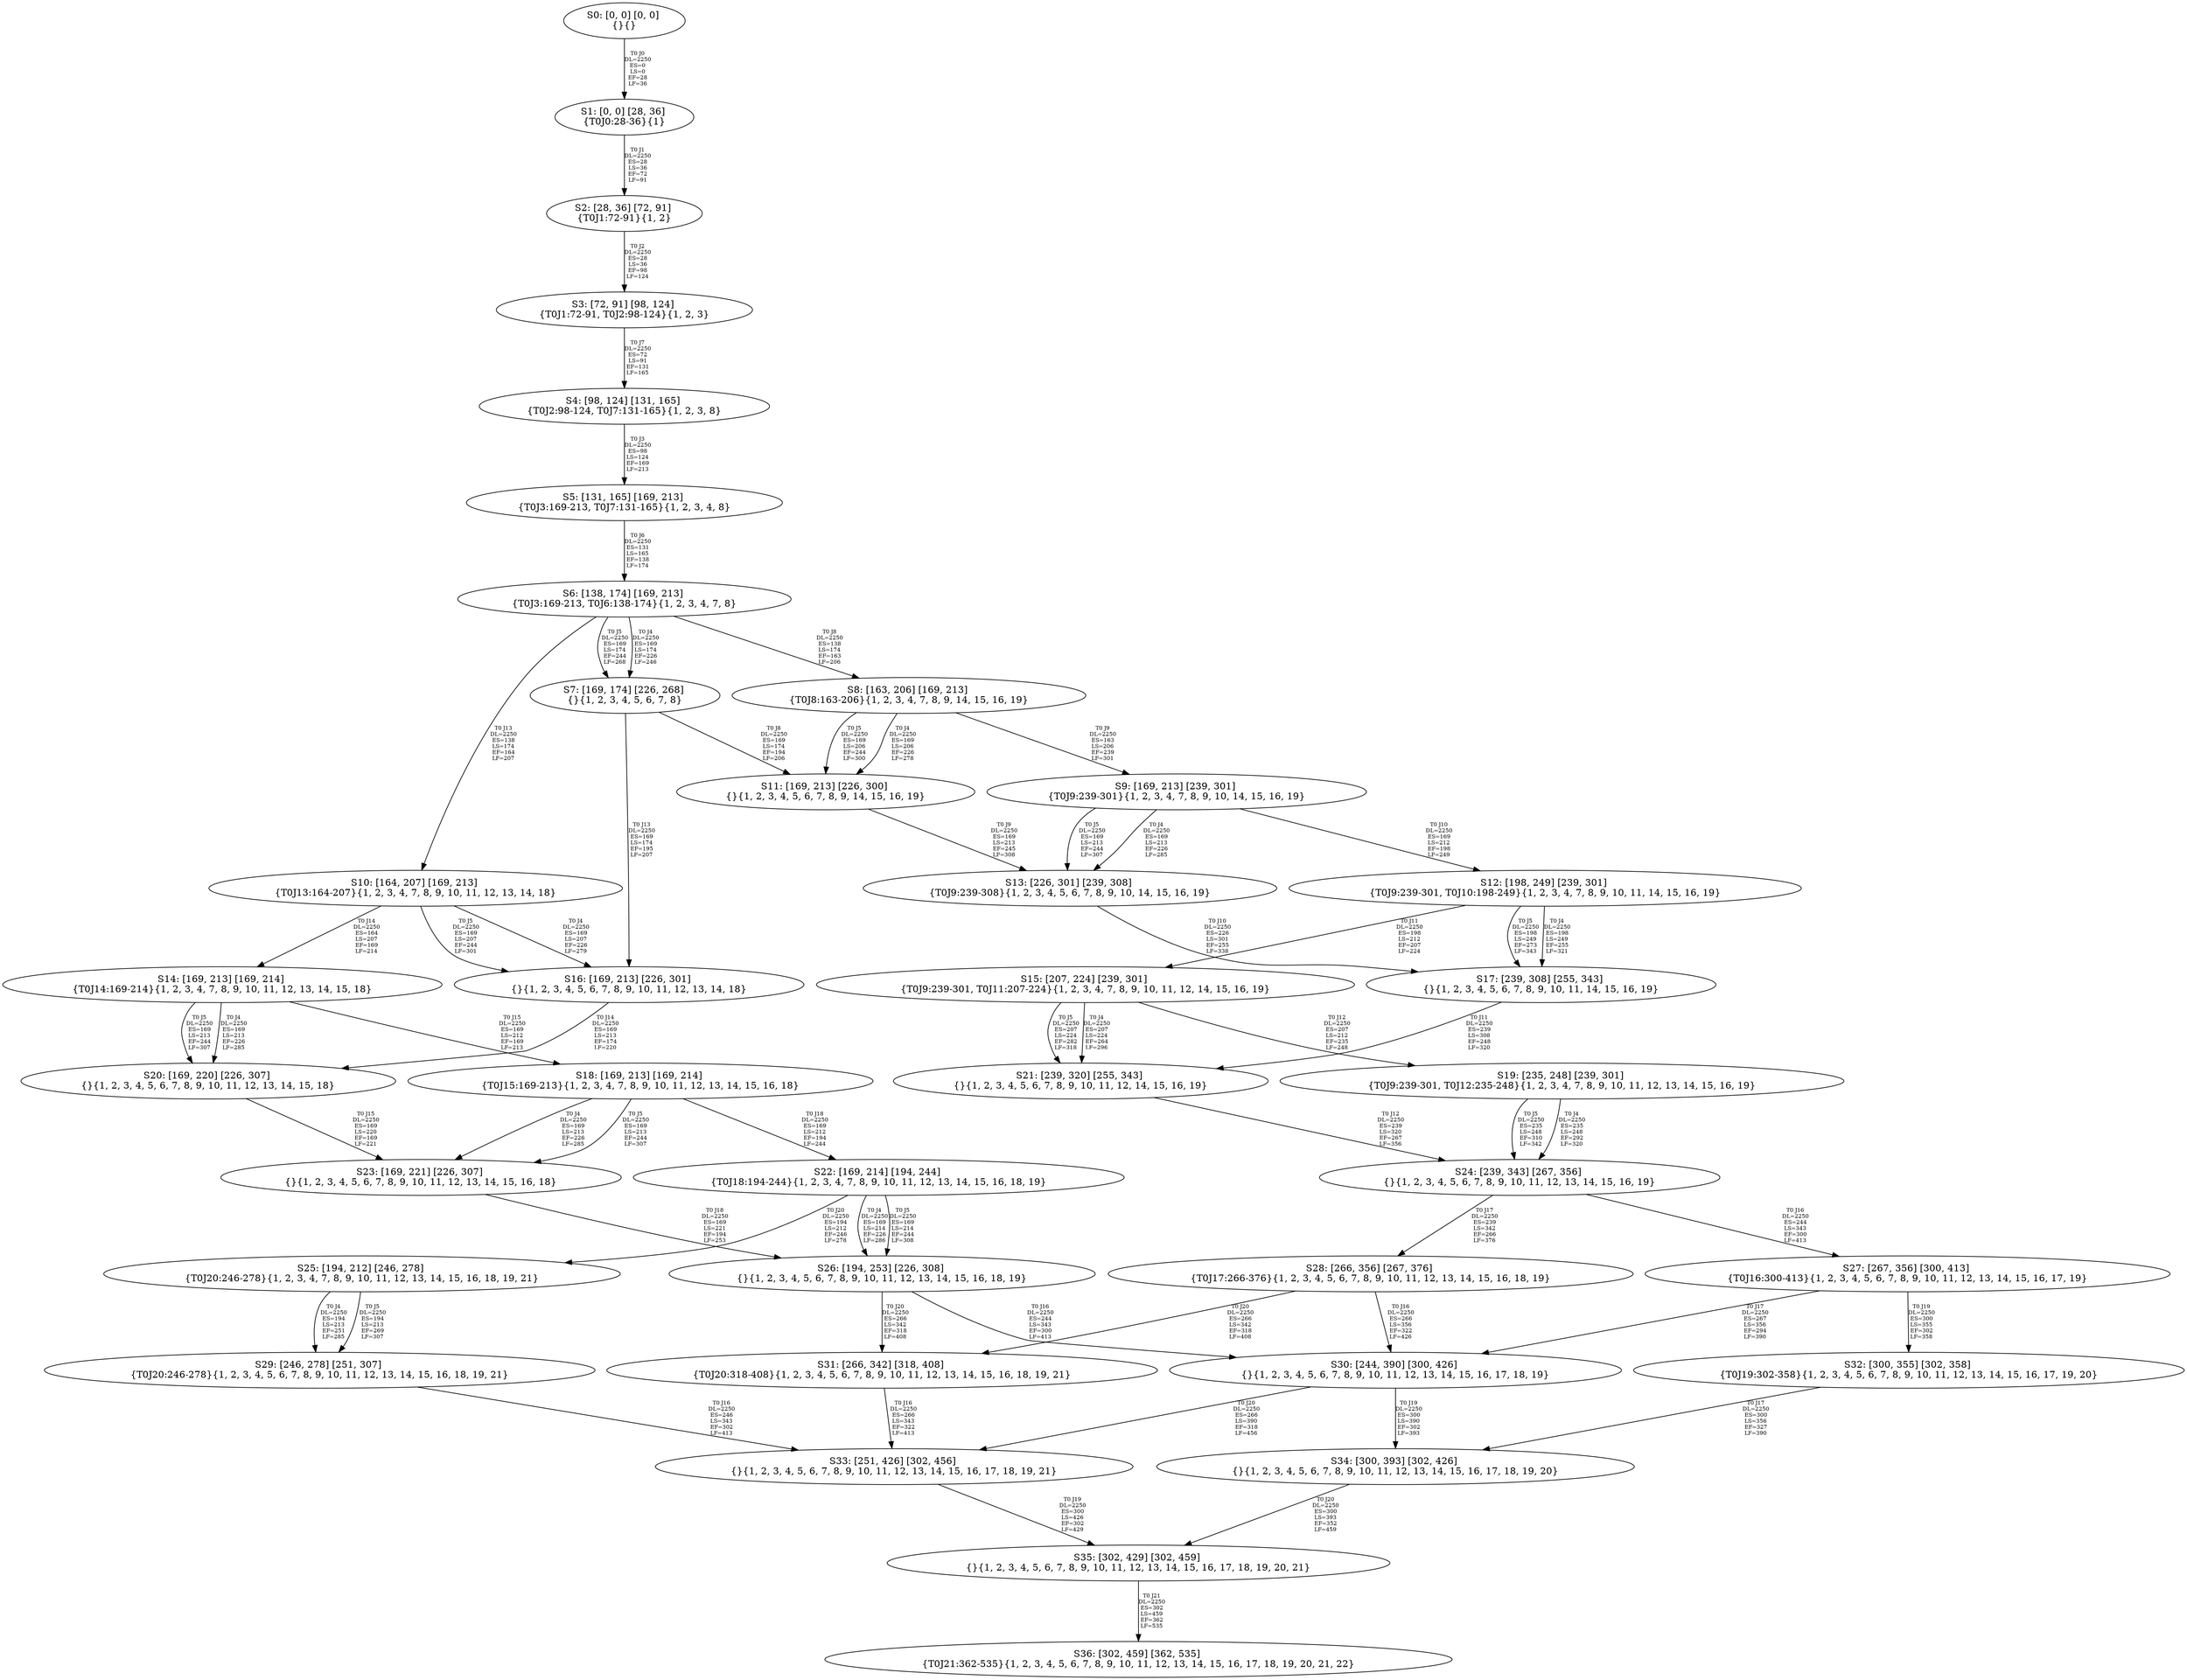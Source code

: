 digraph {
	S0[label="S0: [0, 0] [0, 0] \n{}{}"];
	S1[label="S1: [0, 0] [28, 36] \n{T0J0:28-36}{1}"];
	S2[label="S2: [28, 36] [72, 91] \n{T0J1:72-91}{1, 2}"];
	S3[label="S3: [72, 91] [98, 124] \n{T0J1:72-91, T0J2:98-124}{1, 2, 3}"];
	S4[label="S4: [98, 124] [131, 165] \n{T0J2:98-124, T0J7:131-165}{1, 2, 3, 8}"];
	S5[label="S5: [131, 165] [169, 213] \n{T0J3:169-213, T0J7:131-165}{1, 2, 3, 4, 8}"];
	S6[label="S6: [138, 174] [169, 213] \n{T0J3:169-213, T0J6:138-174}{1, 2, 3, 4, 7, 8}"];
	S7[label="S7: [169, 174] [226, 268] \n{}{1, 2, 3, 4, 5, 6, 7, 8}"];
	S8[label="S8: [163, 206] [169, 213] \n{T0J8:163-206}{1, 2, 3, 4, 7, 8, 9, 14, 15, 16, 19}"];
	S9[label="S9: [169, 213] [239, 301] \n{T0J9:239-301}{1, 2, 3, 4, 7, 8, 9, 10, 14, 15, 16, 19}"];
	S10[label="S10: [164, 207] [169, 213] \n{T0J13:164-207}{1, 2, 3, 4, 7, 8, 9, 10, 11, 12, 13, 14, 18}"];
	S11[label="S11: [169, 213] [226, 300] \n{}{1, 2, 3, 4, 5, 6, 7, 8, 9, 14, 15, 16, 19}"];
	S12[label="S12: [198, 249] [239, 301] \n{T0J9:239-301, T0J10:198-249}{1, 2, 3, 4, 7, 8, 9, 10, 11, 14, 15, 16, 19}"];
	S13[label="S13: [226, 301] [239, 308] \n{T0J9:239-308}{1, 2, 3, 4, 5, 6, 7, 8, 9, 10, 14, 15, 16, 19}"];
	S14[label="S14: [169, 213] [169, 214] \n{T0J14:169-214}{1, 2, 3, 4, 7, 8, 9, 10, 11, 12, 13, 14, 15, 18}"];
	S15[label="S15: [207, 224] [239, 301] \n{T0J9:239-301, T0J11:207-224}{1, 2, 3, 4, 7, 8, 9, 10, 11, 12, 14, 15, 16, 19}"];
	S16[label="S16: [169, 213] [226, 301] \n{}{1, 2, 3, 4, 5, 6, 7, 8, 9, 10, 11, 12, 13, 14, 18}"];
	S17[label="S17: [239, 308] [255, 343] \n{}{1, 2, 3, 4, 5, 6, 7, 8, 9, 10, 11, 14, 15, 16, 19}"];
	S18[label="S18: [169, 213] [169, 214] \n{T0J15:169-213}{1, 2, 3, 4, 7, 8, 9, 10, 11, 12, 13, 14, 15, 16, 18}"];
	S19[label="S19: [235, 248] [239, 301] \n{T0J9:239-301, T0J12:235-248}{1, 2, 3, 4, 7, 8, 9, 10, 11, 12, 13, 14, 15, 16, 19}"];
	S20[label="S20: [169, 220] [226, 307] \n{}{1, 2, 3, 4, 5, 6, 7, 8, 9, 10, 11, 12, 13, 14, 15, 18}"];
	S21[label="S21: [239, 320] [255, 343] \n{}{1, 2, 3, 4, 5, 6, 7, 8, 9, 10, 11, 12, 14, 15, 16, 19}"];
	S22[label="S22: [169, 214] [194, 244] \n{T0J18:194-244}{1, 2, 3, 4, 7, 8, 9, 10, 11, 12, 13, 14, 15, 16, 18, 19}"];
	S23[label="S23: [169, 221] [226, 307] \n{}{1, 2, 3, 4, 5, 6, 7, 8, 9, 10, 11, 12, 13, 14, 15, 16, 18}"];
	S24[label="S24: [239, 343] [267, 356] \n{}{1, 2, 3, 4, 5, 6, 7, 8, 9, 10, 11, 12, 13, 14, 15, 16, 19}"];
	S25[label="S25: [194, 212] [246, 278] \n{T0J20:246-278}{1, 2, 3, 4, 7, 8, 9, 10, 11, 12, 13, 14, 15, 16, 18, 19, 21}"];
	S26[label="S26: [194, 253] [226, 308] \n{}{1, 2, 3, 4, 5, 6, 7, 8, 9, 10, 11, 12, 13, 14, 15, 16, 18, 19}"];
	S27[label="S27: [267, 356] [300, 413] \n{T0J16:300-413}{1, 2, 3, 4, 5, 6, 7, 8, 9, 10, 11, 12, 13, 14, 15, 16, 17, 19}"];
	S28[label="S28: [266, 356] [267, 376] \n{T0J17:266-376}{1, 2, 3, 4, 5, 6, 7, 8, 9, 10, 11, 12, 13, 14, 15, 16, 18, 19}"];
	S29[label="S29: [246, 278] [251, 307] \n{T0J20:246-278}{1, 2, 3, 4, 5, 6, 7, 8, 9, 10, 11, 12, 13, 14, 15, 16, 18, 19, 21}"];
	S30[label="S30: [244, 390] [300, 426] \n{}{1, 2, 3, 4, 5, 6, 7, 8, 9, 10, 11, 12, 13, 14, 15, 16, 17, 18, 19}"];
	S31[label="S31: [266, 342] [318, 408] \n{T0J20:318-408}{1, 2, 3, 4, 5, 6, 7, 8, 9, 10, 11, 12, 13, 14, 15, 16, 18, 19, 21}"];
	S32[label="S32: [300, 355] [302, 358] \n{T0J19:302-358}{1, 2, 3, 4, 5, 6, 7, 8, 9, 10, 11, 12, 13, 14, 15, 16, 17, 19, 20}"];
	S33[label="S33: [251, 426] [302, 456] \n{}{1, 2, 3, 4, 5, 6, 7, 8, 9, 10, 11, 12, 13, 14, 15, 16, 17, 18, 19, 21}"];
	S34[label="S34: [300, 393] [302, 426] \n{}{1, 2, 3, 4, 5, 6, 7, 8, 9, 10, 11, 12, 13, 14, 15, 16, 17, 18, 19, 20}"];
	S35[label="S35: [302, 429] [302, 459] \n{}{1, 2, 3, 4, 5, 6, 7, 8, 9, 10, 11, 12, 13, 14, 15, 16, 17, 18, 19, 20, 21}"];
	S36[label="S36: [302, 459] [362, 535] \n{T0J21:362-535}{1, 2, 3, 4, 5, 6, 7, 8, 9, 10, 11, 12, 13, 14, 15, 16, 17, 18, 19, 20, 21, 22}"];
	S0 -> S1[label="T0 J0\nDL=2250\nES=0\nLS=0\nEF=28\nLF=36",fontsize=8];
	S1 -> S2[label="T0 J1\nDL=2250\nES=28\nLS=36\nEF=72\nLF=91",fontsize=8];
	S2 -> S3[label="T0 J2\nDL=2250\nES=28\nLS=36\nEF=98\nLF=124",fontsize=8];
	S3 -> S4[label="T0 J7\nDL=2250\nES=72\nLS=91\nEF=131\nLF=165",fontsize=8];
	S4 -> S5[label="T0 J3\nDL=2250\nES=98\nLS=124\nEF=169\nLF=213",fontsize=8];
	S5 -> S6[label="T0 J6\nDL=2250\nES=131\nLS=165\nEF=138\nLF=174",fontsize=8];
	S6 -> S7[label="T0 J4\nDL=2250\nES=169\nLS=174\nEF=226\nLF=246",fontsize=8];
	S6 -> S7[label="T0 J5\nDL=2250\nES=169\nLS=174\nEF=244\nLF=268",fontsize=8];
	S6 -> S8[label="T0 J8\nDL=2250\nES=138\nLS=174\nEF=163\nLF=206",fontsize=8];
	S6 -> S10[label="T0 J13\nDL=2250\nES=138\nLS=174\nEF=164\nLF=207",fontsize=8];
	S7 -> S11[label="T0 J8\nDL=2250\nES=169\nLS=174\nEF=194\nLF=206",fontsize=8];
	S7 -> S16[label="T0 J13\nDL=2250\nES=169\nLS=174\nEF=195\nLF=207",fontsize=8];
	S8 -> S11[label="T0 J4\nDL=2250\nES=169\nLS=206\nEF=226\nLF=278",fontsize=8];
	S8 -> S11[label="T0 J5\nDL=2250\nES=169\nLS=206\nEF=244\nLF=300",fontsize=8];
	S8 -> S9[label="T0 J9\nDL=2250\nES=163\nLS=206\nEF=239\nLF=301",fontsize=8];
	S9 -> S13[label="T0 J4\nDL=2250\nES=169\nLS=213\nEF=226\nLF=285",fontsize=8];
	S9 -> S13[label="T0 J5\nDL=2250\nES=169\nLS=213\nEF=244\nLF=307",fontsize=8];
	S9 -> S12[label="T0 J10\nDL=2250\nES=169\nLS=212\nEF=198\nLF=249",fontsize=8];
	S10 -> S16[label="T0 J4\nDL=2250\nES=169\nLS=207\nEF=226\nLF=279",fontsize=8];
	S10 -> S16[label="T0 J5\nDL=2250\nES=169\nLS=207\nEF=244\nLF=301",fontsize=8];
	S10 -> S14[label="T0 J14\nDL=2250\nES=164\nLS=207\nEF=169\nLF=214",fontsize=8];
	S11 -> S13[label="T0 J9\nDL=2250\nES=169\nLS=213\nEF=245\nLF=308",fontsize=8];
	S12 -> S17[label="T0 J4\nDL=2250\nES=198\nLS=249\nEF=255\nLF=321",fontsize=8];
	S12 -> S17[label="T0 J5\nDL=2250\nES=198\nLS=249\nEF=273\nLF=343",fontsize=8];
	S12 -> S15[label="T0 J11\nDL=2250\nES=198\nLS=212\nEF=207\nLF=224",fontsize=8];
	S13 -> S17[label="T0 J10\nDL=2250\nES=226\nLS=301\nEF=255\nLF=338",fontsize=8];
	S14 -> S20[label="T0 J4\nDL=2250\nES=169\nLS=213\nEF=226\nLF=285",fontsize=8];
	S14 -> S20[label="T0 J5\nDL=2250\nES=169\nLS=213\nEF=244\nLF=307",fontsize=8];
	S14 -> S18[label="T0 J15\nDL=2250\nES=169\nLS=212\nEF=169\nLF=213",fontsize=8];
	S15 -> S21[label="T0 J4\nDL=2250\nES=207\nLS=224\nEF=264\nLF=296",fontsize=8];
	S15 -> S21[label="T0 J5\nDL=2250\nES=207\nLS=224\nEF=282\nLF=318",fontsize=8];
	S15 -> S19[label="T0 J12\nDL=2250\nES=207\nLS=212\nEF=235\nLF=248",fontsize=8];
	S16 -> S20[label="T0 J14\nDL=2250\nES=169\nLS=213\nEF=174\nLF=220",fontsize=8];
	S17 -> S21[label="T0 J11\nDL=2250\nES=239\nLS=308\nEF=248\nLF=320",fontsize=8];
	S18 -> S23[label="T0 J4\nDL=2250\nES=169\nLS=213\nEF=226\nLF=285",fontsize=8];
	S18 -> S23[label="T0 J5\nDL=2250\nES=169\nLS=213\nEF=244\nLF=307",fontsize=8];
	S18 -> S22[label="T0 J18\nDL=2250\nES=169\nLS=212\nEF=194\nLF=244",fontsize=8];
	S19 -> S24[label="T0 J4\nDL=2250\nES=235\nLS=248\nEF=292\nLF=320",fontsize=8];
	S19 -> S24[label="T0 J5\nDL=2250\nES=235\nLS=248\nEF=310\nLF=342",fontsize=8];
	S20 -> S23[label="T0 J15\nDL=2250\nES=169\nLS=220\nEF=169\nLF=221",fontsize=8];
	S21 -> S24[label="T0 J12\nDL=2250\nES=239\nLS=320\nEF=267\nLF=356",fontsize=8];
	S22 -> S26[label="T0 J4\nDL=2250\nES=169\nLS=214\nEF=226\nLF=286",fontsize=8];
	S22 -> S26[label="T0 J5\nDL=2250\nES=169\nLS=214\nEF=244\nLF=308",fontsize=8];
	S22 -> S25[label="T0 J20\nDL=2250\nES=194\nLS=212\nEF=246\nLF=278",fontsize=8];
	S23 -> S26[label="T0 J18\nDL=2250\nES=169\nLS=221\nEF=194\nLF=253",fontsize=8];
	S24 -> S27[label="T0 J16\nDL=2250\nES=244\nLS=343\nEF=300\nLF=413",fontsize=8];
	S24 -> S28[label="T0 J17\nDL=2250\nES=239\nLS=342\nEF=266\nLF=376",fontsize=8];
	S25 -> S29[label="T0 J4\nDL=2250\nES=194\nLS=213\nEF=251\nLF=285",fontsize=8];
	S25 -> S29[label="T0 J5\nDL=2250\nES=194\nLS=213\nEF=269\nLF=307",fontsize=8];
	S26 -> S30[label="T0 J16\nDL=2250\nES=244\nLS=343\nEF=300\nLF=413",fontsize=8];
	S26 -> S31[label="T0 J20\nDL=2250\nES=266\nLS=342\nEF=318\nLF=408",fontsize=8];
	S27 -> S30[label="T0 J17\nDL=2250\nES=267\nLS=356\nEF=294\nLF=390",fontsize=8];
	S27 -> S32[label="T0 J19\nDL=2250\nES=300\nLS=355\nEF=302\nLF=358",fontsize=8];
	S28 -> S30[label="T0 J16\nDL=2250\nES=266\nLS=356\nEF=322\nLF=426",fontsize=8];
	S28 -> S31[label="T0 J20\nDL=2250\nES=266\nLS=342\nEF=318\nLF=408",fontsize=8];
	S29 -> S33[label="T0 J16\nDL=2250\nES=246\nLS=343\nEF=302\nLF=413",fontsize=8];
	S30 -> S34[label="T0 J19\nDL=2250\nES=300\nLS=390\nEF=302\nLF=393",fontsize=8];
	S30 -> S33[label="T0 J20\nDL=2250\nES=266\nLS=390\nEF=318\nLF=456",fontsize=8];
	S31 -> S33[label="T0 J16\nDL=2250\nES=266\nLS=343\nEF=322\nLF=413",fontsize=8];
	S32 -> S34[label="T0 J17\nDL=2250\nES=300\nLS=356\nEF=327\nLF=390",fontsize=8];
	S33 -> S35[label="T0 J19\nDL=2250\nES=300\nLS=426\nEF=302\nLF=429",fontsize=8];
	S34 -> S35[label="T0 J20\nDL=2250\nES=300\nLS=393\nEF=352\nLF=459",fontsize=8];
	S35 -> S36[label="T0 J21\nDL=2250\nES=302\nLS=459\nEF=362\nLF=535",fontsize=8];
}
